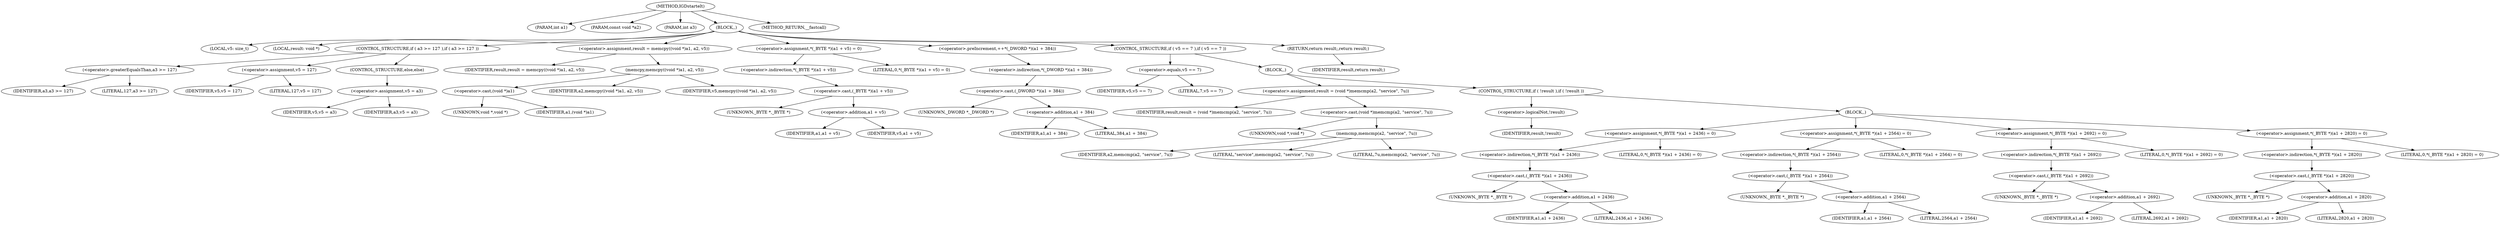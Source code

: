 digraph IGDstartelt {  
"1000103" [label = "(METHOD,IGDstartelt)" ]
"1000104" [label = "(PARAM,int a1)" ]
"1000105" [label = "(PARAM,const void *a2)" ]
"1000106" [label = "(PARAM,int a3)" ]
"1000107" [label = "(BLOCK,,)" ]
"1000108" [label = "(LOCAL,v5: size_t)" ]
"1000109" [label = "(LOCAL,result: void *)" ]
"1000110" [label = "(CONTROL_STRUCTURE,if ( a3 >= 127 ),if ( a3 >= 127 ))" ]
"1000111" [label = "(<operator>.greaterEqualsThan,a3 >= 127)" ]
"1000112" [label = "(IDENTIFIER,a3,a3 >= 127)" ]
"1000113" [label = "(LITERAL,127,a3 >= 127)" ]
"1000114" [label = "(<operator>.assignment,v5 = 127)" ]
"1000115" [label = "(IDENTIFIER,v5,v5 = 127)" ]
"1000116" [label = "(LITERAL,127,v5 = 127)" ]
"1000117" [label = "(CONTROL_STRUCTURE,else,else)" ]
"1000118" [label = "(<operator>.assignment,v5 = a3)" ]
"1000119" [label = "(IDENTIFIER,v5,v5 = a3)" ]
"1000120" [label = "(IDENTIFIER,a3,v5 = a3)" ]
"1000121" [label = "(<operator>.assignment,result = memcpy((void *)a1, a2, v5))" ]
"1000122" [label = "(IDENTIFIER,result,result = memcpy((void *)a1, a2, v5))" ]
"1000123" [label = "(memcpy,memcpy((void *)a1, a2, v5))" ]
"1000124" [label = "(<operator>.cast,(void *)a1)" ]
"1000125" [label = "(UNKNOWN,void *,void *)" ]
"1000126" [label = "(IDENTIFIER,a1,(void *)a1)" ]
"1000127" [label = "(IDENTIFIER,a2,memcpy((void *)a1, a2, v5))" ]
"1000128" [label = "(IDENTIFIER,v5,memcpy((void *)a1, a2, v5))" ]
"1000129" [label = "(<operator>.assignment,*(_BYTE *)(a1 + v5) = 0)" ]
"1000130" [label = "(<operator>.indirection,*(_BYTE *)(a1 + v5))" ]
"1000131" [label = "(<operator>.cast,(_BYTE *)(a1 + v5))" ]
"1000132" [label = "(UNKNOWN,_BYTE *,_BYTE *)" ]
"1000133" [label = "(<operator>.addition,a1 + v5)" ]
"1000134" [label = "(IDENTIFIER,a1,a1 + v5)" ]
"1000135" [label = "(IDENTIFIER,v5,a1 + v5)" ]
"1000136" [label = "(LITERAL,0,*(_BYTE *)(a1 + v5) = 0)" ]
"1000137" [label = "(<operator>.preIncrement,++*(_DWORD *)(a1 + 384))" ]
"1000138" [label = "(<operator>.indirection,*(_DWORD *)(a1 + 384))" ]
"1000139" [label = "(<operator>.cast,(_DWORD *)(a1 + 384))" ]
"1000140" [label = "(UNKNOWN,_DWORD *,_DWORD *)" ]
"1000141" [label = "(<operator>.addition,a1 + 384)" ]
"1000142" [label = "(IDENTIFIER,a1,a1 + 384)" ]
"1000143" [label = "(LITERAL,384,a1 + 384)" ]
"1000144" [label = "(CONTROL_STRUCTURE,if ( v5 == 7 ),if ( v5 == 7 ))" ]
"1000145" [label = "(<operator>.equals,v5 == 7)" ]
"1000146" [label = "(IDENTIFIER,v5,v5 == 7)" ]
"1000147" [label = "(LITERAL,7,v5 == 7)" ]
"1000148" [label = "(BLOCK,,)" ]
"1000149" [label = "(<operator>.assignment,result = (void *)memcmp(a2, \"service\", 7u))" ]
"1000150" [label = "(IDENTIFIER,result,result = (void *)memcmp(a2, \"service\", 7u))" ]
"1000151" [label = "(<operator>.cast,(void *)memcmp(a2, \"service\", 7u))" ]
"1000152" [label = "(UNKNOWN,void *,void *)" ]
"1000153" [label = "(memcmp,memcmp(a2, \"service\", 7u))" ]
"1000154" [label = "(IDENTIFIER,a2,memcmp(a2, \"service\", 7u))" ]
"1000155" [label = "(LITERAL,\"service\",memcmp(a2, \"service\", 7u))" ]
"1000156" [label = "(LITERAL,7u,memcmp(a2, \"service\", 7u))" ]
"1000157" [label = "(CONTROL_STRUCTURE,if ( !result ),if ( !result ))" ]
"1000158" [label = "(<operator>.logicalNot,!result)" ]
"1000159" [label = "(IDENTIFIER,result,!result)" ]
"1000160" [label = "(BLOCK,,)" ]
"1000161" [label = "(<operator>.assignment,*(_BYTE *)(a1 + 2436) = 0)" ]
"1000162" [label = "(<operator>.indirection,*(_BYTE *)(a1 + 2436))" ]
"1000163" [label = "(<operator>.cast,(_BYTE *)(a1 + 2436))" ]
"1000164" [label = "(UNKNOWN,_BYTE *,_BYTE *)" ]
"1000165" [label = "(<operator>.addition,a1 + 2436)" ]
"1000166" [label = "(IDENTIFIER,a1,a1 + 2436)" ]
"1000167" [label = "(LITERAL,2436,a1 + 2436)" ]
"1000168" [label = "(LITERAL,0,*(_BYTE *)(a1 + 2436) = 0)" ]
"1000169" [label = "(<operator>.assignment,*(_BYTE *)(a1 + 2564) = 0)" ]
"1000170" [label = "(<operator>.indirection,*(_BYTE *)(a1 + 2564))" ]
"1000171" [label = "(<operator>.cast,(_BYTE *)(a1 + 2564))" ]
"1000172" [label = "(UNKNOWN,_BYTE *,_BYTE *)" ]
"1000173" [label = "(<operator>.addition,a1 + 2564)" ]
"1000174" [label = "(IDENTIFIER,a1,a1 + 2564)" ]
"1000175" [label = "(LITERAL,2564,a1 + 2564)" ]
"1000176" [label = "(LITERAL,0,*(_BYTE *)(a1 + 2564) = 0)" ]
"1000177" [label = "(<operator>.assignment,*(_BYTE *)(a1 + 2692) = 0)" ]
"1000178" [label = "(<operator>.indirection,*(_BYTE *)(a1 + 2692))" ]
"1000179" [label = "(<operator>.cast,(_BYTE *)(a1 + 2692))" ]
"1000180" [label = "(UNKNOWN,_BYTE *,_BYTE *)" ]
"1000181" [label = "(<operator>.addition,a1 + 2692)" ]
"1000182" [label = "(IDENTIFIER,a1,a1 + 2692)" ]
"1000183" [label = "(LITERAL,2692,a1 + 2692)" ]
"1000184" [label = "(LITERAL,0,*(_BYTE *)(a1 + 2692) = 0)" ]
"1000185" [label = "(<operator>.assignment,*(_BYTE *)(a1 + 2820) = 0)" ]
"1000186" [label = "(<operator>.indirection,*(_BYTE *)(a1 + 2820))" ]
"1000187" [label = "(<operator>.cast,(_BYTE *)(a1 + 2820))" ]
"1000188" [label = "(UNKNOWN,_BYTE *,_BYTE *)" ]
"1000189" [label = "(<operator>.addition,a1 + 2820)" ]
"1000190" [label = "(IDENTIFIER,a1,a1 + 2820)" ]
"1000191" [label = "(LITERAL,2820,a1 + 2820)" ]
"1000192" [label = "(LITERAL,0,*(_BYTE *)(a1 + 2820) = 0)" ]
"1000193" [label = "(RETURN,return result;,return result;)" ]
"1000194" [label = "(IDENTIFIER,result,return result;)" ]
"1000195" [label = "(METHOD_RETURN,__fastcall)" ]
  "1000103" -> "1000104" 
  "1000103" -> "1000105" 
  "1000103" -> "1000106" 
  "1000103" -> "1000107" 
  "1000103" -> "1000195" 
  "1000107" -> "1000108" 
  "1000107" -> "1000109" 
  "1000107" -> "1000110" 
  "1000107" -> "1000121" 
  "1000107" -> "1000129" 
  "1000107" -> "1000137" 
  "1000107" -> "1000144" 
  "1000107" -> "1000193" 
  "1000110" -> "1000111" 
  "1000110" -> "1000114" 
  "1000110" -> "1000117" 
  "1000111" -> "1000112" 
  "1000111" -> "1000113" 
  "1000114" -> "1000115" 
  "1000114" -> "1000116" 
  "1000117" -> "1000118" 
  "1000118" -> "1000119" 
  "1000118" -> "1000120" 
  "1000121" -> "1000122" 
  "1000121" -> "1000123" 
  "1000123" -> "1000124" 
  "1000123" -> "1000127" 
  "1000123" -> "1000128" 
  "1000124" -> "1000125" 
  "1000124" -> "1000126" 
  "1000129" -> "1000130" 
  "1000129" -> "1000136" 
  "1000130" -> "1000131" 
  "1000131" -> "1000132" 
  "1000131" -> "1000133" 
  "1000133" -> "1000134" 
  "1000133" -> "1000135" 
  "1000137" -> "1000138" 
  "1000138" -> "1000139" 
  "1000139" -> "1000140" 
  "1000139" -> "1000141" 
  "1000141" -> "1000142" 
  "1000141" -> "1000143" 
  "1000144" -> "1000145" 
  "1000144" -> "1000148" 
  "1000145" -> "1000146" 
  "1000145" -> "1000147" 
  "1000148" -> "1000149" 
  "1000148" -> "1000157" 
  "1000149" -> "1000150" 
  "1000149" -> "1000151" 
  "1000151" -> "1000152" 
  "1000151" -> "1000153" 
  "1000153" -> "1000154" 
  "1000153" -> "1000155" 
  "1000153" -> "1000156" 
  "1000157" -> "1000158" 
  "1000157" -> "1000160" 
  "1000158" -> "1000159" 
  "1000160" -> "1000161" 
  "1000160" -> "1000169" 
  "1000160" -> "1000177" 
  "1000160" -> "1000185" 
  "1000161" -> "1000162" 
  "1000161" -> "1000168" 
  "1000162" -> "1000163" 
  "1000163" -> "1000164" 
  "1000163" -> "1000165" 
  "1000165" -> "1000166" 
  "1000165" -> "1000167" 
  "1000169" -> "1000170" 
  "1000169" -> "1000176" 
  "1000170" -> "1000171" 
  "1000171" -> "1000172" 
  "1000171" -> "1000173" 
  "1000173" -> "1000174" 
  "1000173" -> "1000175" 
  "1000177" -> "1000178" 
  "1000177" -> "1000184" 
  "1000178" -> "1000179" 
  "1000179" -> "1000180" 
  "1000179" -> "1000181" 
  "1000181" -> "1000182" 
  "1000181" -> "1000183" 
  "1000185" -> "1000186" 
  "1000185" -> "1000192" 
  "1000186" -> "1000187" 
  "1000187" -> "1000188" 
  "1000187" -> "1000189" 
  "1000189" -> "1000190" 
  "1000189" -> "1000191" 
  "1000193" -> "1000194" 
}
